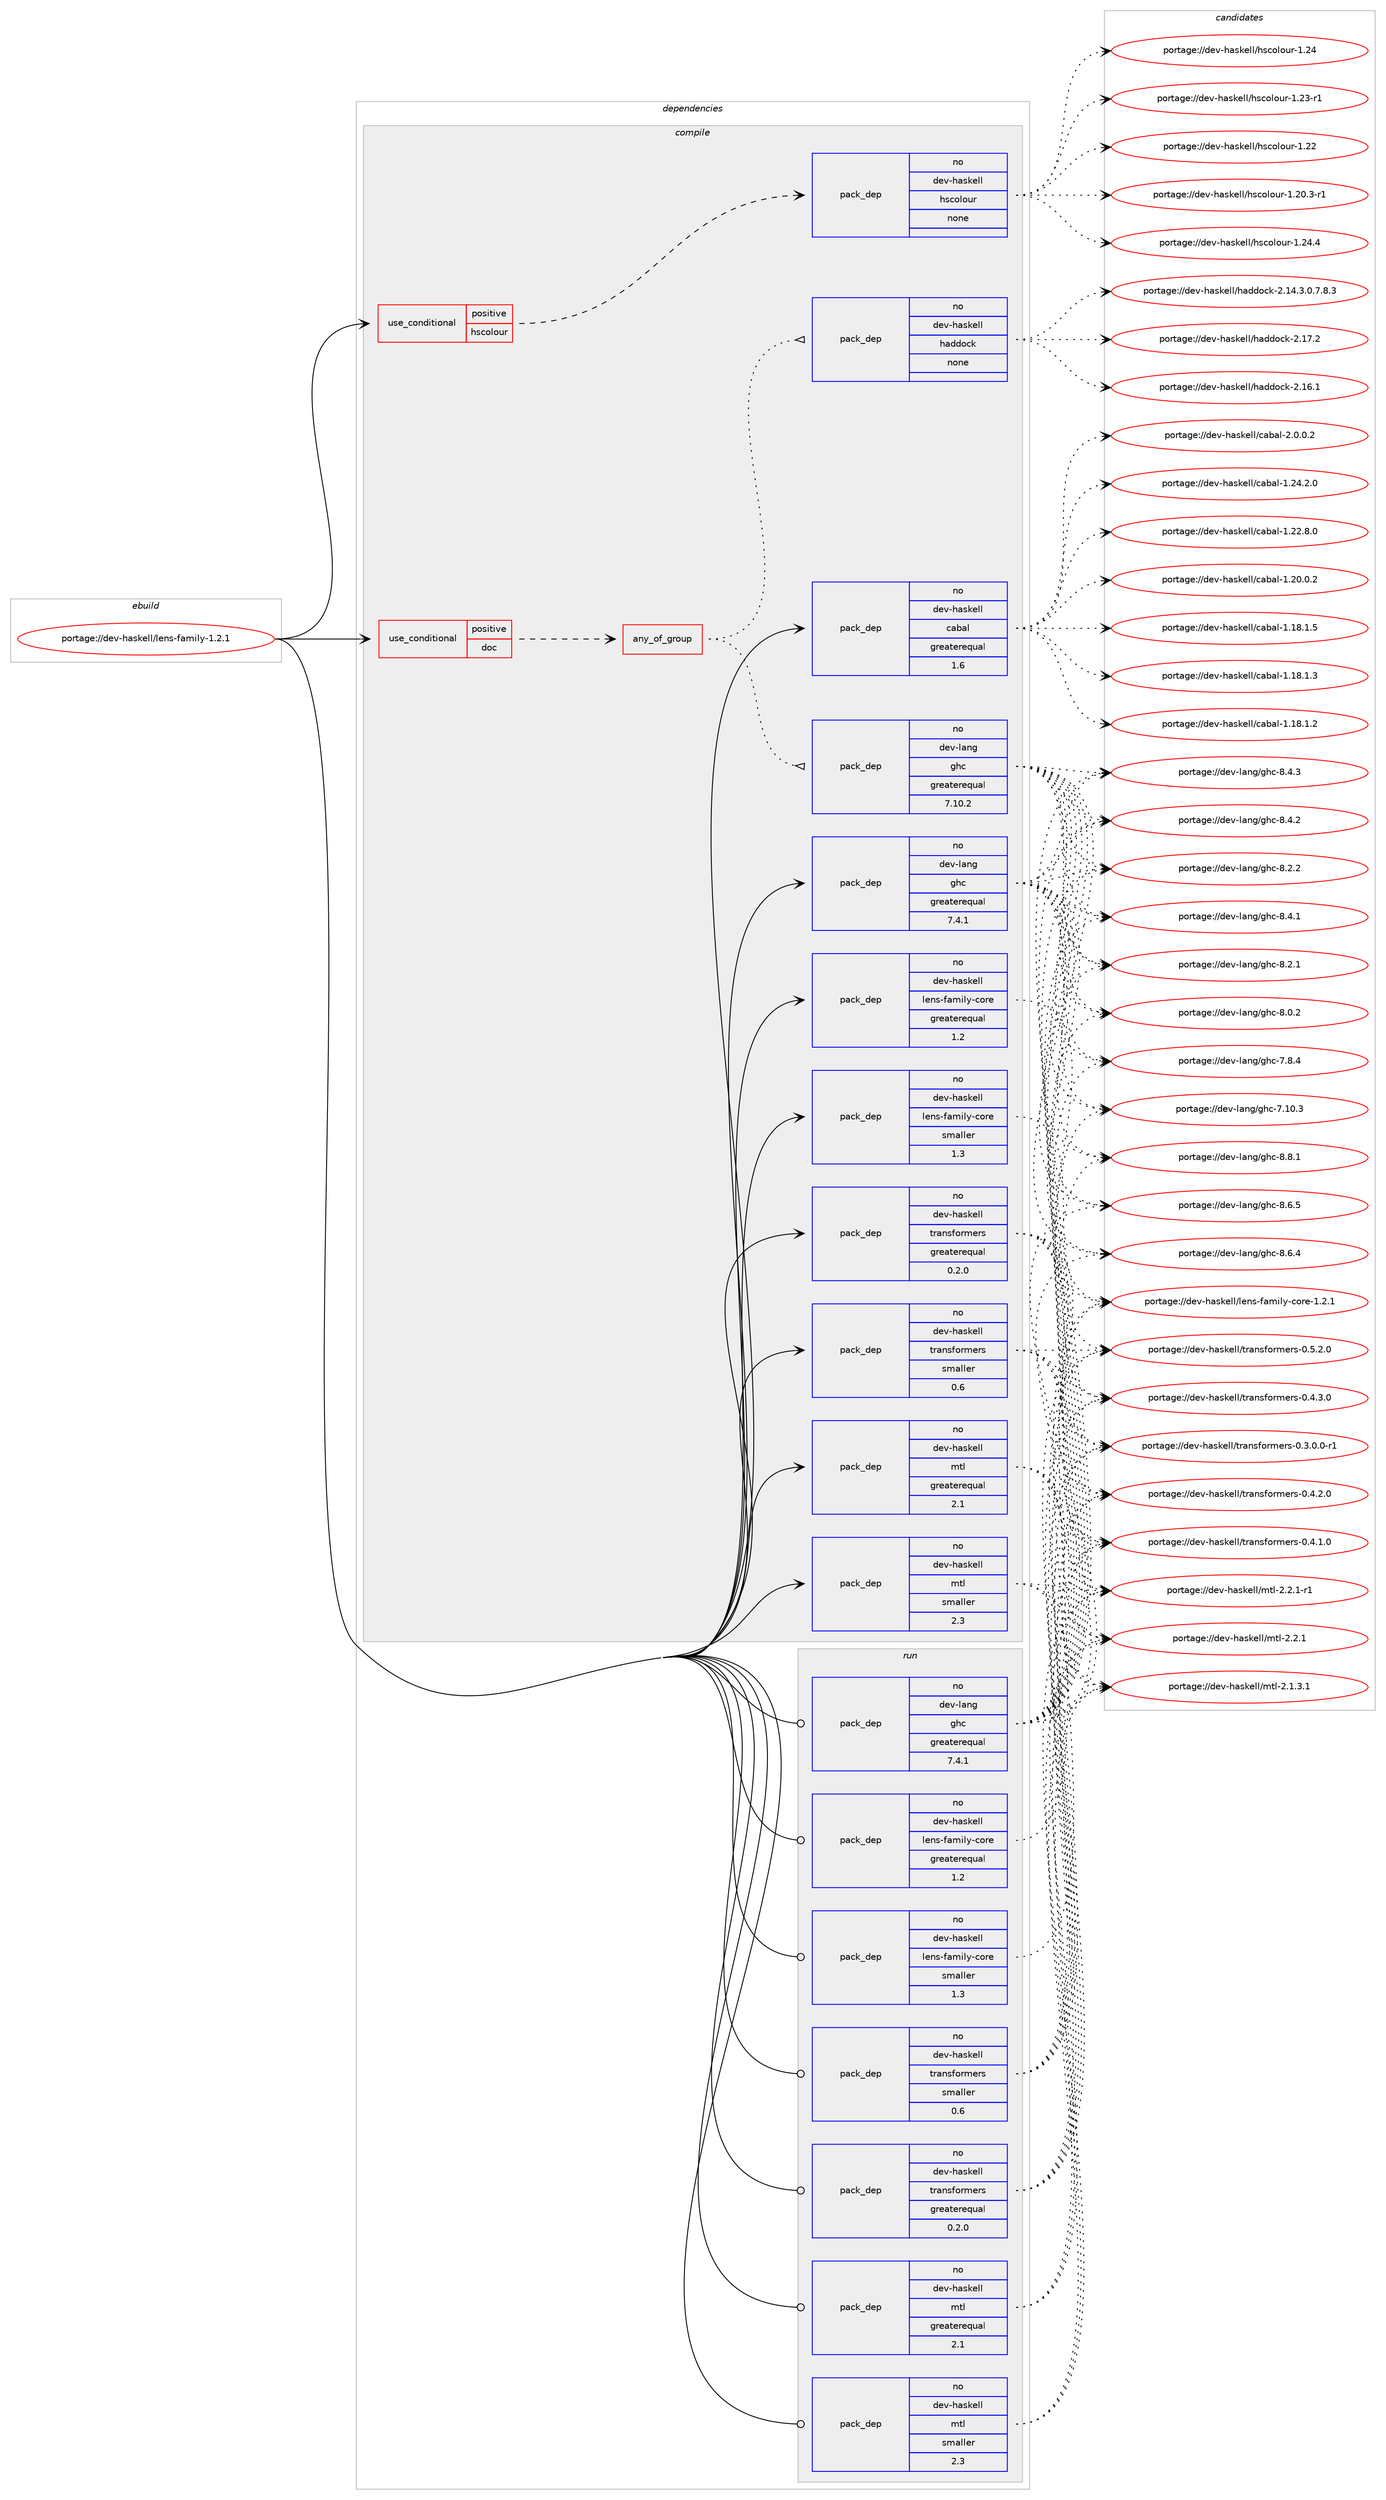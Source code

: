 digraph prolog {

# *************
# Graph options
# *************

newrank=true;
concentrate=true;
compound=true;
graph [rankdir=LR,fontname=Helvetica,fontsize=10,ranksep=1.5];#, ranksep=2.5, nodesep=0.2];
edge  [arrowhead=vee];
node  [fontname=Helvetica,fontsize=10];

# **********
# The ebuild
# **********

subgraph cluster_leftcol {
color=gray;
label=<<i>ebuild</i>>;
id [label="portage://dev-haskell/lens-family-1.2.1", color=red, width=4, href="../dev-haskell/lens-family-1.2.1.svg"];
}

# ****************
# The dependencies
# ****************

subgraph cluster_midcol {
color=gray;
label=<<i>dependencies</i>>;
subgraph cluster_compile {
fillcolor="#eeeeee";
style=filled;
label=<<i>compile</i>>;
subgraph cond132862 {
dependency553561 [label=<<TABLE BORDER="0" CELLBORDER="1" CELLSPACING="0" CELLPADDING="4"><TR><TD ROWSPAN="3" CELLPADDING="10">use_conditional</TD></TR><TR><TD>positive</TD></TR><TR><TD>doc</TD></TR></TABLE>>, shape=none, color=red];
subgraph any6128 {
dependency553562 [label=<<TABLE BORDER="0" CELLBORDER="1" CELLSPACING="0" CELLPADDING="4"><TR><TD CELLPADDING="10">any_of_group</TD></TR></TABLE>>, shape=none, color=red];subgraph pack414334 {
dependency553563 [label=<<TABLE BORDER="0" CELLBORDER="1" CELLSPACING="0" CELLPADDING="4" WIDTH="220"><TR><TD ROWSPAN="6" CELLPADDING="30">pack_dep</TD></TR><TR><TD WIDTH="110">no</TD></TR><TR><TD>dev-haskell</TD></TR><TR><TD>haddock</TD></TR><TR><TD>none</TD></TR><TR><TD></TD></TR></TABLE>>, shape=none, color=blue];
}
dependency553562:e -> dependency553563:w [weight=20,style="dotted",arrowhead="oinv"];
subgraph pack414335 {
dependency553564 [label=<<TABLE BORDER="0" CELLBORDER="1" CELLSPACING="0" CELLPADDING="4" WIDTH="220"><TR><TD ROWSPAN="6" CELLPADDING="30">pack_dep</TD></TR><TR><TD WIDTH="110">no</TD></TR><TR><TD>dev-lang</TD></TR><TR><TD>ghc</TD></TR><TR><TD>greaterequal</TD></TR><TR><TD>7.10.2</TD></TR></TABLE>>, shape=none, color=blue];
}
dependency553562:e -> dependency553564:w [weight=20,style="dotted",arrowhead="oinv"];
}
dependency553561:e -> dependency553562:w [weight=20,style="dashed",arrowhead="vee"];
}
id:e -> dependency553561:w [weight=20,style="solid",arrowhead="vee"];
subgraph cond132863 {
dependency553565 [label=<<TABLE BORDER="0" CELLBORDER="1" CELLSPACING="0" CELLPADDING="4"><TR><TD ROWSPAN="3" CELLPADDING="10">use_conditional</TD></TR><TR><TD>positive</TD></TR><TR><TD>hscolour</TD></TR></TABLE>>, shape=none, color=red];
subgraph pack414336 {
dependency553566 [label=<<TABLE BORDER="0" CELLBORDER="1" CELLSPACING="0" CELLPADDING="4" WIDTH="220"><TR><TD ROWSPAN="6" CELLPADDING="30">pack_dep</TD></TR><TR><TD WIDTH="110">no</TD></TR><TR><TD>dev-haskell</TD></TR><TR><TD>hscolour</TD></TR><TR><TD>none</TD></TR><TR><TD></TD></TR></TABLE>>, shape=none, color=blue];
}
dependency553565:e -> dependency553566:w [weight=20,style="dashed",arrowhead="vee"];
}
id:e -> dependency553565:w [weight=20,style="solid",arrowhead="vee"];
subgraph pack414337 {
dependency553567 [label=<<TABLE BORDER="0" CELLBORDER="1" CELLSPACING="0" CELLPADDING="4" WIDTH="220"><TR><TD ROWSPAN="6" CELLPADDING="30">pack_dep</TD></TR><TR><TD WIDTH="110">no</TD></TR><TR><TD>dev-haskell</TD></TR><TR><TD>cabal</TD></TR><TR><TD>greaterequal</TD></TR><TR><TD>1.6</TD></TR></TABLE>>, shape=none, color=blue];
}
id:e -> dependency553567:w [weight=20,style="solid",arrowhead="vee"];
subgraph pack414338 {
dependency553568 [label=<<TABLE BORDER="0" CELLBORDER="1" CELLSPACING="0" CELLPADDING="4" WIDTH="220"><TR><TD ROWSPAN="6" CELLPADDING="30">pack_dep</TD></TR><TR><TD WIDTH="110">no</TD></TR><TR><TD>dev-haskell</TD></TR><TR><TD>lens-family-core</TD></TR><TR><TD>greaterequal</TD></TR><TR><TD>1.2</TD></TR></TABLE>>, shape=none, color=blue];
}
id:e -> dependency553568:w [weight=20,style="solid",arrowhead="vee"];
subgraph pack414339 {
dependency553569 [label=<<TABLE BORDER="0" CELLBORDER="1" CELLSPACING="0" CELLPADDING="4" WIDTH="220"><TR><TD ROWSPAN="6" CELLPADDING="30">pack_dep</TD></TR><TR><TD WIDTH="110">no</TD></TR><TR><TD>dev-haskell</TD></TR><TR><TD>lens-family-core</TD></TR><TR><TD>smaller</TD></TR><TR><TD>1.3</TD></TR></TABLE>>, shape=none, color=blue];
}
id:e -> dependency553569:w [weight=20,style="solid",arrowhead="vee"];
subgraph pack414340 {
dependency553570 [label=<<TABLE BORDER="0" CELLBORDER="1" CELLSPACING="0" CELLPADDING="4" WIDTH="220"><TR><TD ROWSPAN="6" CELLPADDING="30">pack_dep</TD></TR><TR><TD WIDTH="110">no</TD></TR><TR><TD>dev-haskell</TD></TR><TR><TD>mtl</TD></TR><TR><TD>greaterequal</TD></TR><TR><TD>2.1</TD></TR></TABLE>>, shape=none, color=blue];
}
id:e -> dependency553570:w [weight=20,style="solid",arrowhead="vee"];
subgraph pack414341 {
dependency553571 [label=<<TABLE BORDER="0" CELLBORDER="1" CELLSPACING="0" CELLPADDING="4" WIDTH="220"><TR><TD ROWSPAN="6" CELLPADDING="30">pack_dep</TD></TR><TR><TD WIDTH="110">no</TD></TR><TR><TD>dev-haskell</TD></TR><TR><TD>mtl</TD></TR><TR><TD>smaller</TD></TR><TR><TD>2.3</TD></TR></TABLE>>, shape=none, color=blue];
}
id:e -> dependency553571:w [weight=20,style="solid",arrowhead="vee"];
subgraph pack414342 {
dependency553572 [label=<<TABLE BORDER="0" CELLBORDER="1" CELLSPACING="0" CELLPADDING="4" WIDTH="220"><TR><TD ROWSPAN="6" CELLPADDING="30">pack_dep</TD></TR><TR><TD WIDTH="110">no</TD></TR><TR><TD>dev-haskell</TD></TR><TR><TD>transformers</TD></TR><TR><TD>greaterequal</TD></TR><TR><TD>0.2.0</TD></TR></TABLE>>, shape=none, color=blue];
}
id:e -> dependency553572:w [weight=20,style="solid",arrowhead="vee"];
subgraph pack414343 {
dependency553573 [label=<<TABLE BORDER="0" CELLBORDER="1" CELLSPACING="0" CELLPADDING="4" WIDTH="220"><TR><TD ROWSPAN="6" CELLPADDING="30">pack_dep</TD></TR><TR><TD WIDTH="110">no</TD></TR><TR><TD>dev-haskell</TD></TR><TR><TD>transformers</TD></TR><TR><TD>smaller</TD></TR><TR><TD>0.6</TD></TR></TABLE>>, shape=none, color=blue];
}
id:e -> dependency553573:w [weight=20,style="solid",arrowhead="vee"];
subgraph pack414344 {
dependency553574 [label=<<TABLE BORDER="0" CELLBORDER="1" CELLSPACING="0" CELLPADDING="4" WIDTH="220"><TR><TD ROWSPAN="6" CELLPADDING="30">pack_dep</TD></TR><TR><TD WIDTH="110">no</TD></TR><TR><TD>dev-lang</TD></TR><TR><TD>ghc</TD></TR><TR><TD>greaterequal</TD></TR><TR><TD>7.4.1</TD></TR></TABLE>>, shape=none, color=blue];
}
id:e -> dependency553574:w [weight=20,style="solid",arrowhead="vee"];
}
subgraph cluster_compileandrun {
fillcolor="#eeeeee";
style=filled;
label=<<i>compile and run</i>>;
}
subgraph cluster_run {
fillcolor="#eeeeee";
style=filled;
label=<<i>run</i>>;
subgraph pack414345 {
dependency553575 [label=<<TABLE BORDER="0" CELLBORDER="1" CELLSPACING="0" CELLPADDING="4" WIDTH="220"><TR><TD ROWSPAN="6" CELLPADDING="30">pack_dep</TD></TR><TR><TD WIDTH="110">no</TD></TR><TR><TD>dev-haskell</TD></TR><TR><TD>lens-family-core</TD></TR><TR><TD>greaterequal</TD></TR><TR><TD>1.2</TD></TR></TABLE>>, shape=none, color=blue];
}
id:e -> dependency553575:w [weight=20,style="solid",arrowhead="odot"];
subgraph pack414346 {
dependency553576 [label=<<TABLE BORDER="0" CELLBORDER="1" CELLSPACING="0" CELLPADDING="4" WIDTH="220"><TR><TD ROWSPAN="6" CELLPADDING="30">pack_dep</TD></TR><TR><TD WIDTH="110">no</TD></TR><TR><TD>dev-haskell</TD></TR><TR><TD>lens-family-core</TD></TR><TR><TD>smaller</TD></TR><TR><TD>1.3</TD></TR></TABLE>>, shape=none, color=blue];
}
id:e -> dependency553576:w [weight=20,style="solid",arrowhead="odot"];
subgraph pack414347 {
dependency553577 [label=<<TABLE BORDER="0" CELLBORDER="1" CELLSPACING="0" CELLPADDING="4" WIDTH="220"><TR><TD ROWSPAN="6" CELLPADDING="30">pack_dep</TD></TR><TR><TD WIDTH="110">no</TD></TR><TR><TD>dev-haskell</TD></TR><TR><TD>mtl</TD></TR><TR><TD>greaterequal</TD></TR><TR><TD>2.1</TD></TR></TABLE>>, shape=none, color=blue];
}
id:e -> dependency553577:w [weight=20,style="solid",arrowhead="odot"];
subgraph pack414348 {
dependency553578 [label=<<TABLE BORDER="0" CELLBORDER="1" CELLSPACING="0" CELLPADDING="4" WIDTH="220"><TR><TD ROWSPAN="6" CELLPADDING="30">pack_dep</TD></TR><TR><TD WIDTH="110">no</TD></TR><TR><TD>dev-haskell</TD></TR><TR><TD>mtl</TD></TR><TR><TD>smaller</TD></TR><TR><TD>2.3</TD></TR></TABLE>>, shape=none, color=blue];
}
id:e -> dependency553578:w [weight=20,style="solid",arrowhead="odot"];
subgraph pack414349 {
dependency553579 [label=<<TABLE BORDER="0" CELLBORDER="1" CELLSPACING="0" CELLPADDING="4" WIDTH="220"><TR><TD ROWSPAN="6" CELLPADDING="30">pack_dep</TD></TR><TR><TD WIDTH="110">no</TD></TR><TR><TD>dev-haskell</TD></TR><TR><TD>transformers</TD></TR><TR><TD>greaterequal</TD></TR><TR><TD>0.2.0</TD></TR></TABLE>>, shape=none, color=blue];
}
id:e -> dependency553579:w [weight=20,style="solid",arrowhead="odot"];
subgraph pack414350 {
dependency553580 [label=<<TABLE BORDER="0" CELLBORDER="1" CELLSPACING="0" CELLPADDING="4" WIDTH="220"><TR><TD ROWSPAN="6" CELLPADDING="30">pack_dep</TD></TR><TR><TD WIDTH="110">no</TD></TR><TR><TD>dev-haskell</TD></TR><TR><TD>transformers</TD></TR><TR><TD>smaller</TD></TR><TR><TD>0.6</TD></TR></TABLE>>, shape=none, color=blue];
}
id:e -> dependency553580:w [weight=20,style="solid",arrowhead="odot"];
subgraph pack414351 {
dependency553581 [label=<<TABLE BORDER="0" CELLBORDER="1" CELLSPACING="0" CELLPADDING="4" WIDTH="220"><TR><TD ROWSPAN="6" CELLPADDING="30">pack_dep</TD></TR><TR><TD WIDTH="110">no</TD></TR><TR><TD>dev-lang</TD></TR><TR><TD>ghc</TD></TR><TR><TD>greaterequal</TD></TR><TR><TD>7.4.1</TD></TR></TABLE>>, shape=none, color=blue];
}
id:e -> dependency553581:w [weight=20,style="solid",arrowhead="odot"];
}
}

# **************
# The candidates
# **************

subgraph cluster_choices {
rank=same;
color=gray;
label=<<i>candidates</i>>;

subgraph choice414334 {
color=black;
nodesep=1;
choice100101118451049711510710110810847104971001001119910745504649554650 [label="portage://dev-haskell/haddock-2.17.2", color=red, width=4,href="../dev-haskell/haddock-2.17.2.svg"];
choice100101118451049711510710110810847104971001001119910745504649544649 [label="portage://dev-haskell/haddock-2.16.1", color=red, width=4,href="../dev-haskell/haddock-2.16.1.svg"];
choice1001011184510497115107101108108471049710010011199107455046495246514648465546564651 [label="portage://dev-haskell/haddock-2.14.3.0.7.8.3", color=red, width=4,href="../dev-haskell/haddock-2.14.3.0.7.8.3.svg"];
dependency553563:e -> choice100101118451049711510710110810847104971001001119910745504649554650:w [style=dotted,weight="100"];
dependency553563:e -> choice100101118451049711510710110810847104971001001119910745504649544649:w [style=dotted,weight="100"];
dependency553563:e -> choice1001011184510497115107101108108471049710010011199107455046495246514648465546564651:w [style=dotted,weight="100"];
}
subgraph choice414335 {
color=black;
nodesep=1;
choice10010111845108971101034710310499455646564649 [label="portage://dev-lang/ghc-8.8.1", color=red, width=4,href="../dev-lang/ghc-8.8.1.svg"];
choice10010111845108971101034710310499455646544653 [label="portage://dev-lang/ghc-8.6.5", color=red, width=4,href="../dev-lang/ghc-8.6.5.svg"];
choice10010111845108971101034710310499455646544652 [label="portage://dev-lang/ghc-8.6.4", color=red, width=4,href="../dev-lang/ghc-8.6.4.svg"];
choice10010111845108971101034710310499455646524651 [label="portage://dev-lang/ghc-8.4.3", color=red, width=4,href="../dev-lang/ghc-8.4.3.svg"];
choice10010111845108971101034710310499455646524650 [label="portage://dev-lang/ghc-8.4.2", color=red, width=4,href="../dev-lang/ghc-8.4.2.svg"];
choice10010111845108971101034710310499455646524649 [label="portage://dev-lang/ghc-8.4.1", color=red, width=4,href="../dev-lang/ghc-8.4.1.svg"];
choice10010111845108971101034710310499455646504650 [label="portage://dev-lang/ghc-8.2.2", color=red, width=4,href="../dev-lang/ghc-8.2.2.svg"];
choice10010111845108971101034710310499455646504649 [label="portage://dev-lang/ghc-8.2.1", color=red, width=4,href="../dev-lang/ghc-8.2.1.svg"];
choice10010111845108971101034710310499455646484650 [label="portage://dev-lang/ghc-8.0.2", color=red, width=4,href="../dev-lang/ghc-8.0.2.svg"];
choice10010111845108971101034710310499455546564652 [label="portage://dev-lang/ghc-7.8.4", color=red, width=4,href="../dev-lang/ghc-7.8.4.svg"];
choice1001011184510897110103471031049945554649484651 [label="portage://dev-lang/ghc-7.10.3", color=red, width=4,href="../dev-lang/ghc-7.10.3.svg"];
dependency553564:e -> choice10010111845108971101034710310499455646564649:w [style=dotted,weight="100"];
dependency553564:e -> choice10010111845108971101034710310499455646544653:w [style=dotted,weight="100"];
dependency553564:e -> choice10010111845108971101034710310499455646544652:w [style=dotted,weight="100"];
dependency553564:e -> choice10010111845108971101034710310499455646524651:w [style=dotted,weight="100"];
dependency553564:e -> choice10010111845108971101034710310499455646524650:w [style=dotted,weight="100"];
dependency553564:e -> choice10010111845108971101034710310499455646524649:w [style=dotted,weight="100"];
dependency553564:e -> choice10010111845108971101034710310499455646504650:w [style=dotted,weight="100"];
dependency553564:e -> choice10010111845108971101034710310499455646504649:w [style=dotted,weight="100"];
dependency553564:e -> choice10010111845108971101034710310499455646484650:w [style=dotted,weight="100"];
dependency553564:e -> choice10010111845108971101034710310499455546564652:w [style=dotted,weight="100"];
dependency553564:e -> choice1001011184510897110103471031049945554649484651:w [style=dotted,weight="100"];
}
subgraph choice414336 {
color=black;
nodesep=1;
choice1001011184510497115107101108108471041159911110811111711445494650524652 [label="portage://dev-haskell/hscolour-1.24.4", color=red, width=4,href="../dev-haskell/hscolour-1.24.4.svg"];
choice100101118451049711510710110810847104115991111081111171144549465052 [label="portage://dev-haskell/hscolour-1.24", color=red, width=4,href="../dev-haskell/hscolour-1.24.svg"];
choice1001011184510497115107101108108471041159911110811111711445494650514511449 [label="portage://dev-haskell/hscolour-1.23-r1", color=red, width=4,href="../dev-haskell/hscolour-1.23-r1.svg"];
choice100101118451049711510710110810847104115991111081111171144549465050 [label="portage://dev-haskell/hscolour-1.22", color=red, width=4,href="../dev-haskell/hscolour-1.22.svg"];
choice10010111845104971151071011081084710411599111108111117114454946504846514511449 [label="portage://dev-haskell/hscolour-1.20.3-r1", color=red, width=4,href="../dev-haskell/hscolour-1.20.3-r1.svg"];
dependency553566:e -> choice1001011184510497115107101108108471041159911110811111711445494650524652:w [style=dotted,weight="100"];
dependency553566:e -> choice100101118451049711510710110810847104115991111081111171144549465052:w [style=dotted,weight="100"];
dependency553566:e -> choice1001011184510497115107101108108471041159911110811111711445494650514511449:w [style=dotted,weight="100"];
dependency553566:e -> choice100101118451049711510710110810847104115991111081111171144549465050:w [style=dotted,weight="100"];
dependency553566:e -> choice10010111845104971151071011081084710411599111108111117114454946504846514511449:w [style=dotted,weight="100"];
}
subgraph choice414337 {
color=black;
nodesep=1;
choice100101118451049711510710110810847999798971084550464846484650 [label="portage://dev-haskell/cabal-2.0.0.2", color=red, width=4,href="../dev-haskell/cabal-2.0.0.2.svg"];
choice10010111845104971151071011081084799979897108454946505246504648 [label="portage://dev-haskell/cabal-1.24.2.0", color=red, width=4,href="../dev-haskell/cabal-1.24.2.0.svg"];
choice10010111845104971151071011081084799979897108454946505046564648 [label="portage://dev-haskell/cabal-1.22.8.0", color=red, width=4,href="../dev-haskell/cabal-1.22.8.0.svg"];
choice10010111845104971151071011081084799979897108454946504846484650 [label="portage://dev-haskell/cabal-1.20.0.2", color=red, width=4,href="../dev-haskell/cabal-1.20.0.2.svg"];
choice10010111845104971151071011081084799979897108454946495646494653 [label="portage://dev-haskell/cabal-1.18.1.5", color=red, width=4,href="../dev-haskell/cabal-1.18.1.5.svg"];
choice10010111845104971151071011081084799979897108454946495646494651 [label="portage://dev-haskell/cabal-1.18.1.3", color=red, width=4,href="../dev-haskell/cabal-1.18.1.3.svg"];
choice10010111845104971151071011081084799979897108454946495646494650 [label="portage://dev-haskell/cabal-1.18.1.2", color=red, width=4,href="../dev-haskell/cabal-1.18.1.2.svg"];
dependency553567:e -> choice100101118451049711510710110810847999798971084550464846484650:w [style=dotted,weight="100"];
dependency553567:e -> choice10010111845104971151071011081084799979897108454946505246504648:w [style=dotted,weight="100"];
dependency553567:e -> choice10010111845104971151071011081084799979897108454946505046564648:w [style=dotted,weight="100"];
dependency553567:e -> choice10010111845104971151071011081084799979897108454946504846484650:w [style=dotted,weight="100"];
dependency553567:e -> choice10010111845104971151071011081084799979897108454946495646494653:w [style=dotted,weight="100"];
dependency553567:e -> choice10010111845104971151071011081084799979897108454946495646494651:w [style=dotted,weight="100"];
dependency553567:e -> choice10010111845104971151071011081084799979897108454946495646494650:w [style=dotted,weight="100"];
}
subgraph choice414338 {
color=black;
nodesep=1;
choice10010111845104971151071011081084710810111011545102971091051081214599111114101454946504649 [label="portage://dev-haskell/lens-family-core-1.2.1", color=red, width=4,href="../dev-haskell/lens-family-core-1.2.1.svg"];
dependency553568:e -> choice10010111845104971151071011081084710810111011545102971091051081214599111114101454946504649:w [style=dotted,weight="100"];
}
subgraph choice414339 {
color=black;
nodesep=1;
choice10010111845104971151071011081084710810111011545102971091051081214599111114101454946504649 [label="portage://dev-haskell/lens-family-core-1.2.1", color=red, width=4,href="../dev-haskell/lens-family-core-1.2.1.svg"];
dependency553569:e -> choice10010111845104971151071011081084710810111011545102971091051081214599111114101454946504649:w [style=dotted,weight="100"];
}
subgraph choice414340 {
color=black;
nodesep=1;
choice1001011184510497115107101108108471091161084550465046494511449 [label="portage://dev-haskell/mtl-2.2.1-r1", color=red, width=4,href="../dev-haskell/mtl-2.2.1-r1.svg"];
choice100101118451049711510710110810847109116108455046504649 [label="portage://dev-haskell/mtl-2.2.1", color=red, width=4,href="../dev-haskell/mtl-2.2.1.svg"];
choice1001011184510497115107101108108471091161084550464946514649 [label="portage://dev-haskell/mtl-2.1.3.1", color=red, width=4,href="../dev-haskell/mtl-2.1.3.1.svg"];
dependency553570:e -> choice1001011184510497115107101108108471091161084550465046494511449:w [style=dotted,weight="100"];
dependency553570:e -> choice100101118451049711510710110810847109116108455046504649:w [style=dotted,weight="100"];
dependency553570:e -> choice1001011184510497115107101108108471091161084550464946514649:w [style=dotted,weight="100"];
}
subgraph choice414341 {
color=black;
nodesep=1;
choice1001011184510497115107101108108471091161084550465046494511449 [label="portage://dev-haskell/mtl-2.2.1-r1", color=red, width=4,href="../dev-haskell/mtl-2.2.1-r1.svg"];
choice100101118451049711510710110810847109116108455046504649 [label="portage://dev-haskell/mtl-2.2.1", color=red, width=4,href="../dev-haskell/mtl-2.2.1.svg"];
choice1001011184510497115107101108108471091161084550464946514649 [label="portage://dev-haskell/mtl-2.1.3.1", color=red, width=4,href="../dev-haskell/mtl-2.1.3.1.svg"];
dependency553571:e -> choice1001011184510497115107101108108471091161084550465046494511449:w [style=dotted,weight="100"];
dependency553571:e -> choice100101118451049711510710110810847109116108455046504649:w [style=dotted,weight="100"];
dependency553571:e -> choice1001011184510497115107101108108471091161084550464946514649:w [style=dotted,weight="100"];
}
subgraph choice414342 {
color=black;
nodesep=1;
choice100101118451049711510710110810847116114971101151021111141091011141154548465346504648 [label="portage://dev-haskell/transformers-0.5.2.0", color=red, width=4,href="../dev-haskell/transformers-0.5.2.0.svg"];
choice100101118451049711510710110810847116114971101151021111141091011141154548465246514648 [label="portage://dev-haskell/transformers-0.4.3.0", color=red, width=4,href="../dev-haskell/transformers-0.4.3.0.svg"];
choice100101118451049711510710110810847116114971101151021111141091011141154548465246504648 [label="portage://dev-haskell/transformers-0.4.2.0", color=red, width=4,href="../dev-haskell/transformers-0.4.2.0.svg"];
choice100101118451049711510710110810847116114971101151021111141091011141154548465246494648 [label="portage://dev-haskell/transformers-0.4.1.0", color=red, width=4,href="../dev-haskell/transformers-0.4.1.0.svg"];
choice1001011184510497115107101108108471161149711011510211111410910111411545484651464846484511449 [label="portage://dev-haskell/transformers-0.3.0.0-r1", color=red, width=4,href="../dev-haskell/transformers-0.3.0.0-r1.svg"];
dependency553572:e -> choice100101118451049711510710110810847116114971101151021111141091011141154548465346504648:w [style=dotted,weight="100"];
dependency553572:e -> choice100101118451049711510710110810847116114971101151021111141091011141154548465246514648:w [style=dotted,weight="100"];
dependency553572:e -> choice100101118451049711510710110810847116114971101151021111141091011141154548465246504648:w [style=dotted,weight="100"];
dependency553572:e -> choice100101118451049711510710110810847116114971101151021111141091011141154548465246494648:w [style=dotted,weight="100"];
dependency553572:e -> choice1001011184510497115107101108108471161149711011510211111410910111411545484651464846484511449:w [style=dotted,weight="100"];
}
subgraph choice414343 {
color=black;
nodesep=1;
choice100101118451049711510710110810847116114971101151021111141091011141154548465346504648 [label="portage://dev-haskell/transformers-0.5.2.0", color=red, width=4,href="../dev-haskell/transformers-0.5.2.0.svg"];
choice100101118451049711510710110810847116114971101151021111141091011141154548465246514648 [label="portage://dev-haskell/transformers-0.4.3.0", color=red, width=4,href="../dev-haskell/transformers-0.4.3.0.svg"];
choice100101118451049711510710110810847116114971101151021111141091011141154548465246504648 [label="portage://dev-haskell/transformers-0.4.2.0", color=red, width=4,href="../dev-haskell/transformers-0.4.2.0.svg"];
choice100101118451049711510710110810847116114971101151021111141091011141154548465246494648 [label="portage://dev-haskell/transformers-0.4.1.0", color=red, width=4,href="../dev-haskell/transformers-0.4.1.0.svg"];
choice1001011184510497115107101108108471161149711011510211111410910111411545484651464846484511449 [label="portage://dev-haskell/transformers-0.3.0.0-r1", color=red, width=4,href="../dev-haskell/transformers-0.3.0.0-r1.svg"];
dependency553573:e -> choice100101118451049711510710110810847116114971101151021111141091011141154548465346504648:w [style=dotted,weight="100"];
dependency553573:e -> choice100101118451049711510710110810847116114971101151021111141091011141154548465246514648:w [style=dotted,weight="100"];
dependency553573:e -> choice100101118451049711510710110810847116114971101151021111141091011141154548465246504648:w [style=dotted,weight="100"];
dependency553573:e -> choice100101118451049711510710110810847116114971101151021111141091011141154548465246494648:w [style=dotted,weight="100"];
dependency553573:e -> choice1001011184510497115107101108108471161149711011510211111410910111411545484651464846484511449:w [style=dotted,weight="100"];
}
subgraph choice414344 {
color=black;
nodesep=1;
choice10010111845108971101034710310499455646564649 [label="portage://dev-lang/ghc-8.8.1", color=red, width=4,href="../dev-lang/ghc-8.8.1.svg"];
choice10010111845108971101034710310499455646544653 [label="portage://dev-lang/ghc-8.6.5", color=red, width=4,href="../dev-lang/ghc-8.6.5.svg"];
choice10010111845108971101034710310499455646544652 [label="portage://dev-lang/ghc-8.6.4", color=red, width=4,href="../dev-lang/ghc-8.6.4.svg"];
choice10010111845108971101034710310499455646524651 [label="portage://dev-lang/ghc-8.4.3", color=red, width=4,href="../dev-lang/ghc-8.4.3.svg"];
choice10010111845108971101034710310499455646524650 [label="portage://dev-lang/ghc-8.4.2", color=red, width=4,href="../dev-lang/ghc-8.4.2.svg"];
choice10010111845108971101034710310499455646524649 [label="portage://dev-lang/ghc-8.4.1", color=red, width=4,href="../dev-lang/ghc-8.4.1.svg"];
choice10010111845108971101034710310499455646504650 [label="portage://dev-lang/ghc-8.2.2", color=red, width=4,href="../dev-lang/ghc-8.2.2.svg"];
choice10010111845108971101034710310499455646504649 [label="portage://dev-lang/ghc-8.2.1", color=red, width=4,href="../dev-lang/ghc-8.2.1.svg"];
choice10010111845108971101034710310499455646484650 [label="portage://dev-lang/ghc-8.0.2", color=red, width=4,href="../dev-lang/ghc-8.0.2.svg"];
choice10010111845108971101034710310499455546564652 [label="portage://dev-lang/ghc-7.8.4", color=red, width=4,href="../dev-lang/ghc-7.8.4.svg"];
choice1001011184510897110103471031049945554649484651 [label="portage://dev-lang/ghc-7.10.3", color=red, width=4,href="../dev-lang/ghc-7.10.3.svg"];
dependency553574:e -> choice10010111845108971101034710310499455646564649:w [style=dotted,weight="100"];
dependency553574:e -> choice10010111845108971101034710310499455646544653:w [style=dotted,weight="100"];
dependency553574:e -> choice10010111845108971101034710310499455646544652:w [style=dotted,weight="100"];
dependency553574:e -> choice10010111845108971101034710310499455646524651:w [style=dotted,weight="100"];
dependency553574:e -> choice10010111845108971101034710310499455646524650:w [style=dotted,weight="100"];
dependency553574:e -> choice10010111845108971101034710310499455646524649:w [style=dotted,weight="100"];
dependency553574:e -> choice10010111845108971101034710310499455646504650:w [style=dotted,weight="100"];
dependency553574:e -> choice10010111845108971101034710310499455646504649:w [style=dotted,weight="100"];
dependency553574:e -> choice10010111845108971101034710310499455646484650:w [style=dotted,weight="100"];
dependency553574:e -> choice10010111845108971101034710310499455546564652:w [style=dotted,weight="100"];
dependency553574:e -> choice1001011184510897110103471031049945554649484651:w [style=dotted,weight="100"];
}
subgraph choice414345 {
color=black;
nodesep=1;
choice10010111845104971151071011081084710810111011545102971091051081214599111114101454946504649 [label="portage://dev-haskell/lens-family-core-1.2.1", color=red, width=4,href="../dev-haskell/lens-family-core-1.2.1.svg"];
dependency553575:e -> choice10010111845104971151071011081084710810111011545102971091051081214599111114101454946504649:w [style=dotted,weight="100"];
}
subgraph choice414346 {
color=black;
nodesep=1;
choice10010111845104971151071011081084710810111011545102971091051081214599111114101454946504649 [label="portage://dev-haskell/lens-family-core-1.2.1", color=red, width=4,href="../dev-haskell/lens-family-core-1.2.1.svg"];
dependency553576:e -> choice10010111845104971151071011081084710810111011545102971091051081214599111114101454946504649:w [style=dotted,weight="100"];
}
subgraph choice414347 {
color=black;
nodesep=1;
choice1001011184510497115107101108108471091161084550465046494511449 [label="portage://dev-haskell/mtl-2.2.1-r1", color=red, width=4,href="../dev-haskell/mtl-2.2.1-r1.svg"];
choice100101118451049711510710110810847109116108455046504649 [label="portage://dev-haskell/mtl-2.2.1", color=red, width=4,href="../dev-haskell/mtl-2.2.1.svg"];
choice1001011184510497115107101108108471091161084550464946514649 [label="portage://dev-haskell/mtl-2.1.3.1", color=red, width=4,href="../dev-haskell/mtl-2.1.3.1.svg"];
dependency553577:e -> choice1001011184510497115107101108108471091161084550465046494511449:w [style=dotted,weight="100"];
dependency553577:e -> choice100101118451049711510710110810847109116108455046504649:w [style=dotted,weight="100"];
dependency553577:e -> choice1001011184510497115107101108108471091161084550464946514649:w [style=dotted,weight="100"];
}
subgraph choice414348 {
color=black;
nodesep=1;
choice1001011184510497115107101108108471091161084550465046494511449 [label="portage://dev-haskell/mtl-2.2.1-r1", color=red, width=4,href="../dev-haskell/mtl-2.2.1-r1.svg"];
choice100101118451049711510710110810847109116108455046504649 [label="portage://dev-haskell/mtl-2.2.1", color=red, width=4,href="../dev-haskell/mtl-2.2.1.svg"];
choice1001011184510497115107101108108471091161084550464946514649 [label="portage://dev-haskell/mtl-2.1.3.1", color=red, width=4,href="../dev-haskell/mtl-2.1.3.1.svg"];
dependency553578:e -> choice1001011184510497115107101108108471091161084550465046494511449:w [style=dotted,weight="100"];
dependency553578:e -> choice100101118451049711510710110810847109116108455046504649:w [style=dotted,weight="100"];
dependency553578:e -> choice1001011184510497115107101108108471091161084550464946514649:w [style=dotted,weight="100"];
}
subgraph choice414349 {
color=black;
nodesep=1;
choice100101118451049711510710110810847116114971101151021111141091011141154548465346504648 [label="portage://dev-haskell/transformers-0.5.2.0", color=red, width=4,href="../dev-haskell/transformers-0.5.2.0.svg"];
choice100101118451049711510710110810847116114971101151021111141091011141154548465246514648 [label="portage://dev-haskell/transformers-0.4.3.0", color=red, width=4,href="../dev-haskell/transformers-0.4.3.0.svg"];
choice100101118451049711510710110810847116114971101151021111141091011141154548465246504648 [label="portage://dev-haskell/transformers-0.4.2.0", color=red, width=4,href="../dev-haskell/transformers-0.4.2.0.svg"];
choice100101118451049711510710110810847116114971101151021111141091011141154548465246494648 [label="portage://dev-haskell/transformers-0.4.1.0", color=red, width=4,href="../dev-haskell/transformers-0.4.1.0.svg"];
choice1001011184510497115107101108108471161149711011510211111410910111411545484651464846484511449 [label="portage://dev-haskell/transformers-0.3.0.0-r1", color=red, width=4,href="../dev-haskell/transformers-0.3.0.0-r1.svg"];
dependency553579:e -> choice100101118451049711510710110810847116114971101151021111141091011141154548465346504648:w [style=dotted,weight="100"];
dependency553579:e -> choice100101118451049711510710110810847116114971101151021111141091011141154548465246514648:w [style=dotted,weight="100"];
dependency553579:e -> choice100101118451049711510710110810847116114971101151021111141091011141154548465246504648:w [style=dotted,weight="100"];
dependency553579:e -> choice100101118451049711510710110810847116114971101151021111141091011141154548465246494648:w [style=dotted,weight="100"];
dependency553579:e -> choice1001011184510497115107101108108471161149711011510211111410910111411545484651464846484511449:w [style=dotted,weight="100"];
}
subgraph choice414350 {
color=black;
nodesep=1;
choice100101118451049711510710110810847116114971101151021111141091011141154548465346504648 [label="portage://dev-haskell/transformers-0.5.2.0", color=red, width=4,href="../dev-haskell/transformers-0.5.2.0.svg"];
choice100101118451049711510710110810847116114971101151021111141091011141154548465246514648 [label="portage://dev-haskell/transformers-0.4.3.0", color=red, width=4,href="../dev-haskell/transformers-0.4.3.0.svg"];
choice100101118451049711510710110810847116114971101151021111141091011141154548465246504648 [label="portage://dev-haskell/transformers-0.4.2.0", color=red, width=4,href="../dev-haskell/transformers-0.4.2.0.svg"];
choice100101118451049711510710110810847116114971101151021111141091011141154548465246494648 [label="portage://dev-haskell/transformers-0.4.1.0", color=red, width=4,href="../dev-haskell/transformers-0.4.1.0.svg"];
choice1001011184510497115107101108108471161149711011510211111410910111411545484651464846484511449 [label="portage://dev-haskell/transformers-0.3.0.0-r1", color=red, width=4,href="../dev-haskell/transformers-0.3.0.0-r1.svg"];
dependency553580:e -> choice100101118451049711510710110810847116114971101151021111141091011141154548465346504648:w [style=dotted,weight="100"];
dependency553580:e -> choice100101118451049711510710110810847116114971101151021111141091011141154548465246514648:w [style=dotted,weight="100"];
dependency553580:e -> choice100101118451049711510710110810847116114971101151021111141091011141154548465246504648:w [style=dotted,weight="100"];
dependency553580:e -> choice100101118451049711510710110810847116114971101151021111141091011141154548465246494648:w [style=dotted,weight="100"];
dependency553580:e -> choice1001011184510497115107101108108471161149711011510211111410910111411545484651464846484511449:w [style=dotted,weight="100"];
}
subgraph choice414351 {
color=black;
nodesep=1;
choice10010111845108971101034710310499455646564649 [label="portage://dev-lang/ghc-8.8.1", color=red, width=4,href="../dev-lang/ghc-8.8.1.svg"];
choice10010111845108971101034710310499455646544653 [label="portage://dev-lang/ghc-8.6.5", color=red, width=4,href="../dev-lang/ghc-8.6.5.svg"];
choice10010111845108971101034710310499455646544652 [label="portage://dev-lang/ghc-8.6.4", color=red, width=4,href="../dev-lang/ghc-8.6.4.svg"];
choice10010111845108971101034710310499455646524651 [label="portage://dev-lang/ghc-8.4.3", color=red, width=4,href="../dev-lang/ghc-8.4.3.svg"];
choice10010111845108971101034710310499455646524650 [label="portage://dev-lang/ghc-8.4.2", color=red, width=4,href="../dev-lang/ghc-8.4.2.svg"];
choice10010111845108971101034710310499455646524649 [label="portage://dev-lang/ghc-8.4.1", color=red, width=4,href="../dev-lang/ghc-8.4.1.svg"];
choice10010111845108971101034710310499455646504650 [label="portage://dev-lang/ghc-8.2.2", color=red, width=4,href="../dev-lang/ghc-8.2.2.svg"];
choice10010111845108971101034710310499455646504649 [label="portage://dev-lang/ghc-8.2.1", color=red, width=4,href="../dev-lang/ghc-8.2.1.svg"];
choice10010111845108971101034710310499455646484650 [label="portage://dev-lang/ghc-8.0.2", color=red, width=4,href="../dev-lang/ghc-8.0.2.svg"];
choice10010111845108971101034710310499455546564652 [label="portage://dev-lang/ghc-7.8.4", color=red, width=4,href="../dev-lang/ghc-7.8.4.svg"];
choice1001011184510897110103471031049945554649484651 [label="portage://dev-lang/ghc-7.10.3", color=red, width=4,href="../dev-lang/ghc-7.10.3.svg"];
dependency553581:e -> choice10010111845108971101034710310499455646564649:w [style=dotted,weight="100"];
dependency553581:e -> choice10010111845108971101034710310499455646544653:w [style=dotted,weight="100"];
dependency553581:e -> choice10010111845108971101034710310499455646544652:w [style=dotted,weight="100"];
dependency553581:e -> choice10010111845108971101034710310499455646524651:w [style=dotted,weight="100"];
dependency553581:e -> choice10010111845108971101034710310499455646524650:w [style=dotted,weight="100"];
dependency553581:e -> choice10010111845108971101034710310499455646524649:w [style=dotted,weight="100"];
dependency553581:e -> choice10010111845108971101034710310499455646504650:w [style=dotted,weight="100"];
dependency553581:e -> choice10010111845108971101034710310499455646504649:w [style=dotted,weight="100"];
dependency553581:e -> choice10010111845108971101034710310499455646484650:w [style=dotted,weight="100"];
dependency553581:e -> choice10010111845108971101034710310499455546564652:w [style=dotted,weight="100"];
dependency553581:e -> choice1001011184510897110103471031049945554649484651:w [style=dotted,weight="100"];
}
}

}
